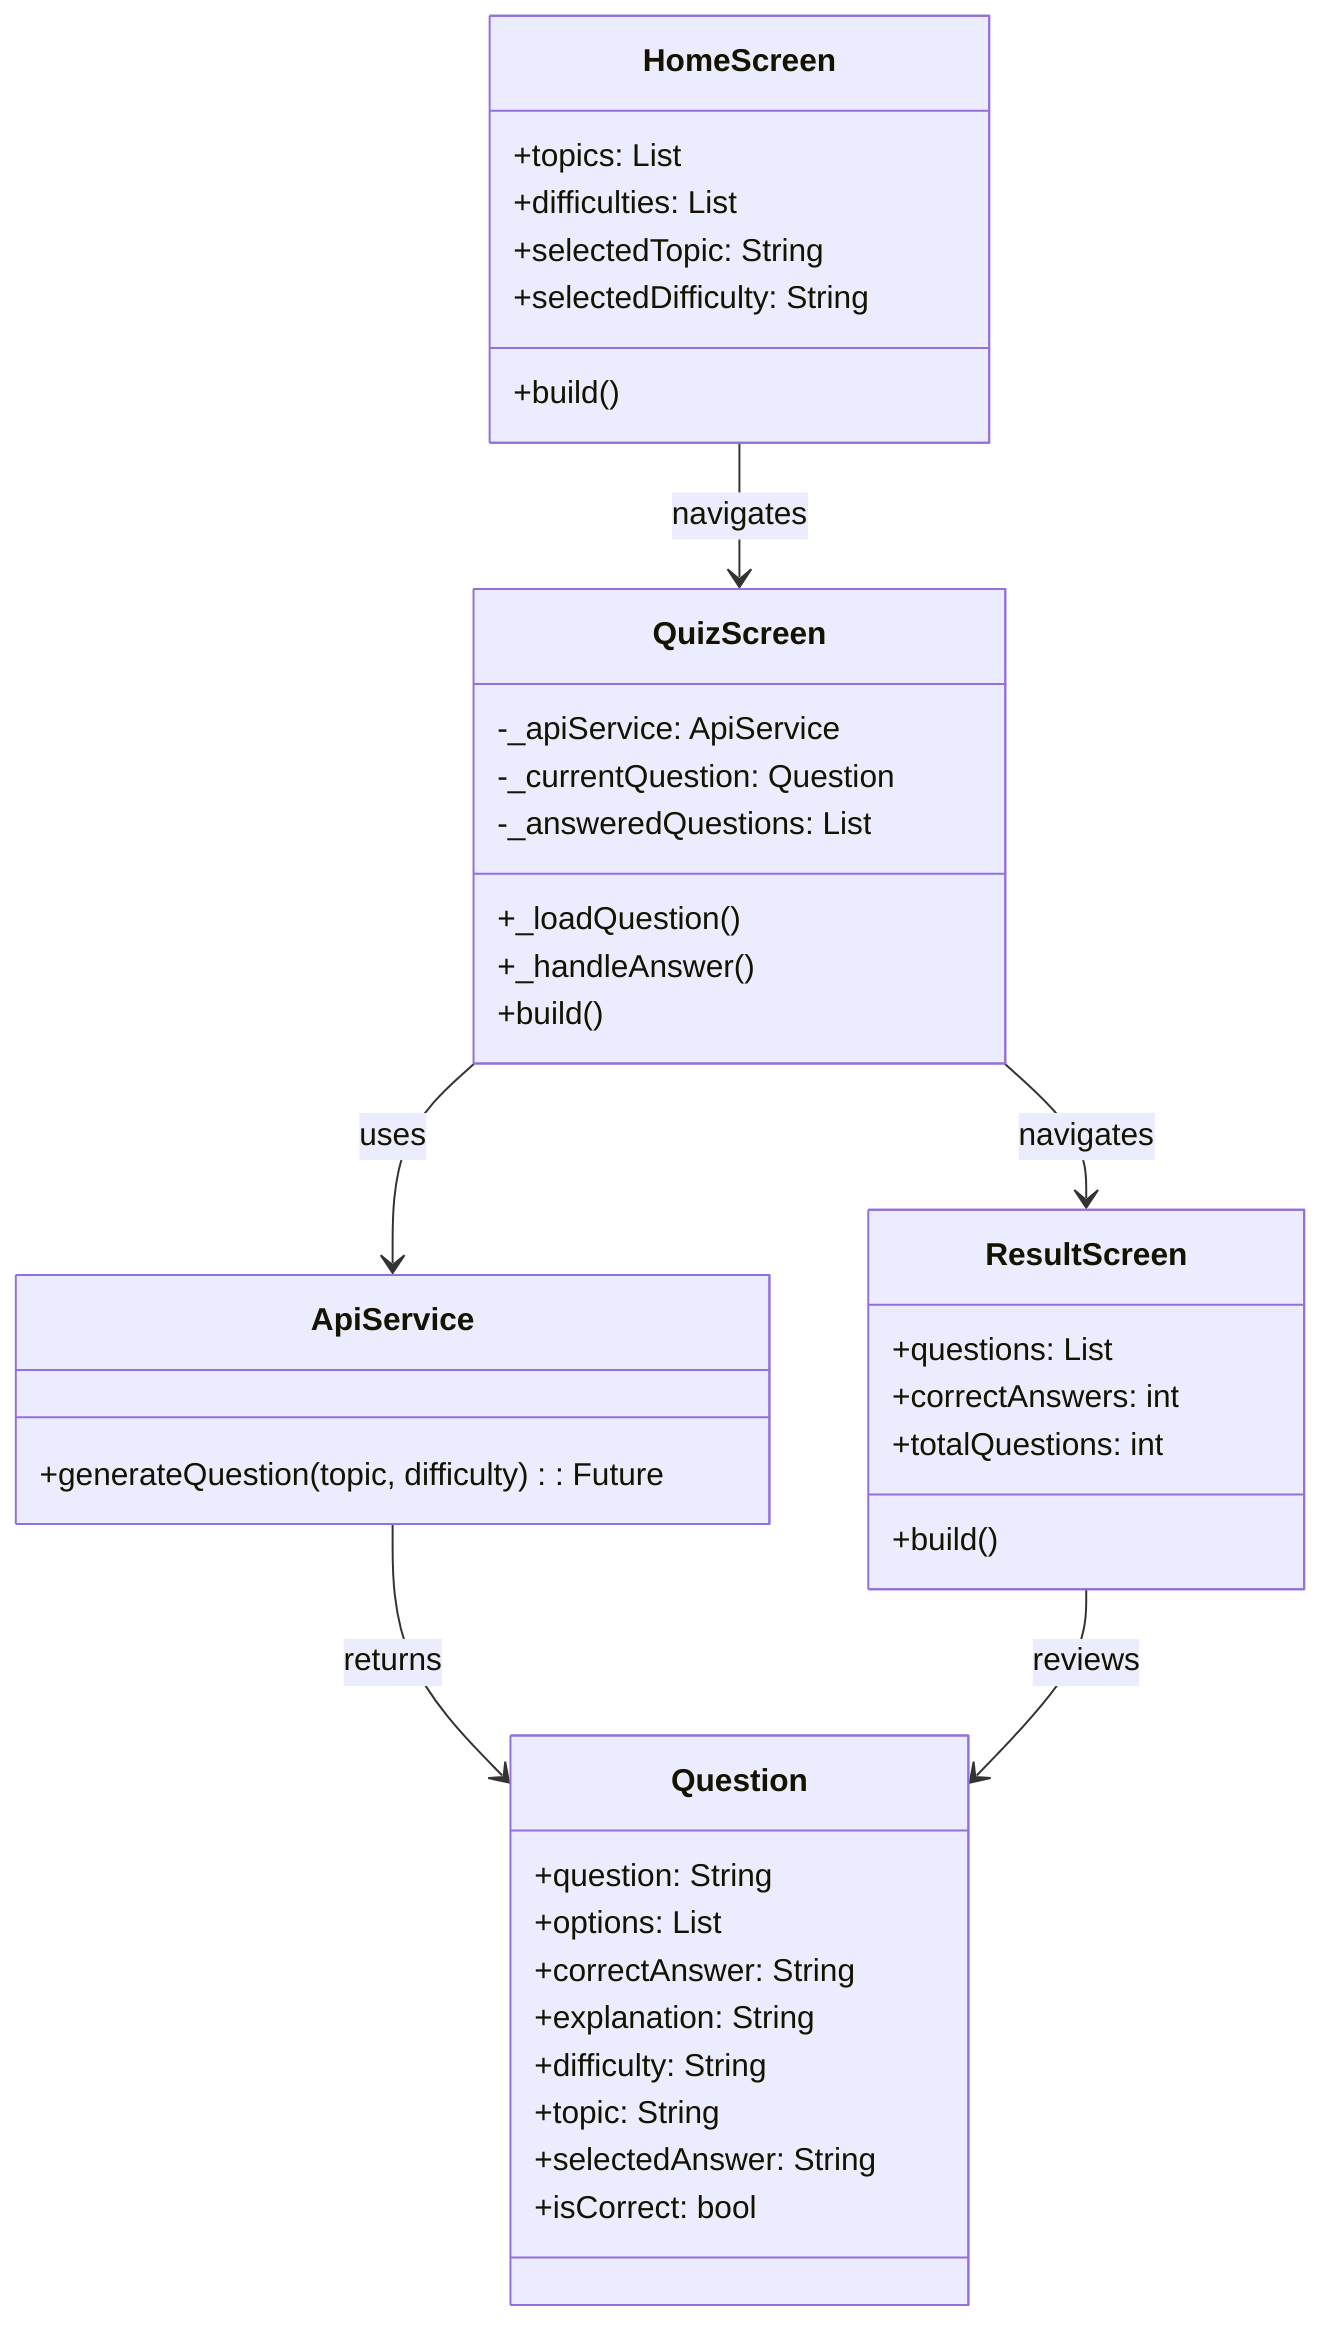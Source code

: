 classDiagram
  class HomeScreen {
    +topics: List<String>
    +difficulties: List<String>
    +selectedTopic: String
    +selectedDifficulty: String
    +build()
  }
  class QuizScreen {
    -_apiService: ApiService
    -_currentQuestion: Question
    -_answeredQuestions: List<Question>
    +_loadQuestion()
    +_handleAnswer()
    +build()
  }
  class ResultScreen {
    +questions: List<Question>
    +correctAnswers: int
    +totalQuestions: int
    +build()
  }
  class ApiService {
    +generateQuestion(topic, difficulty): Future<Question>
  }
  class Question {
    +question: String
    +options: List<String>
    +correctAnswer: String
    +explanation: String
    +difficulty: String
    +topic: String
    +selectedAnswer: String
    +isCorrect: bool
  }
  HomeScreen --> QuizScreen : navigates
  QuizScreen --> ResultScreen : navigates
  QuizScreen --> ApiService : uses
  ApiService --> Question : returns
  ResultScreen --> Question : reviews